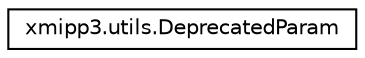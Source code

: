 digraph "Graphical Class Hierarchy"
{
  edge [fontname="Helvetica",fontsize="10",labelfontname="Helvetica",labelfontsize="10"];
  node [fontname="Helvetica",fontsize="10",shape=record];
  rankdir="LR";
  Node0 [label="xmipp3.utils.DeprecatedParam",height=0.2,width=0.4,color="black", fillcolor="white", style="filled",URL="$classxmipp3_1_1utils_1_1DeprecatedParam.html"];
}
